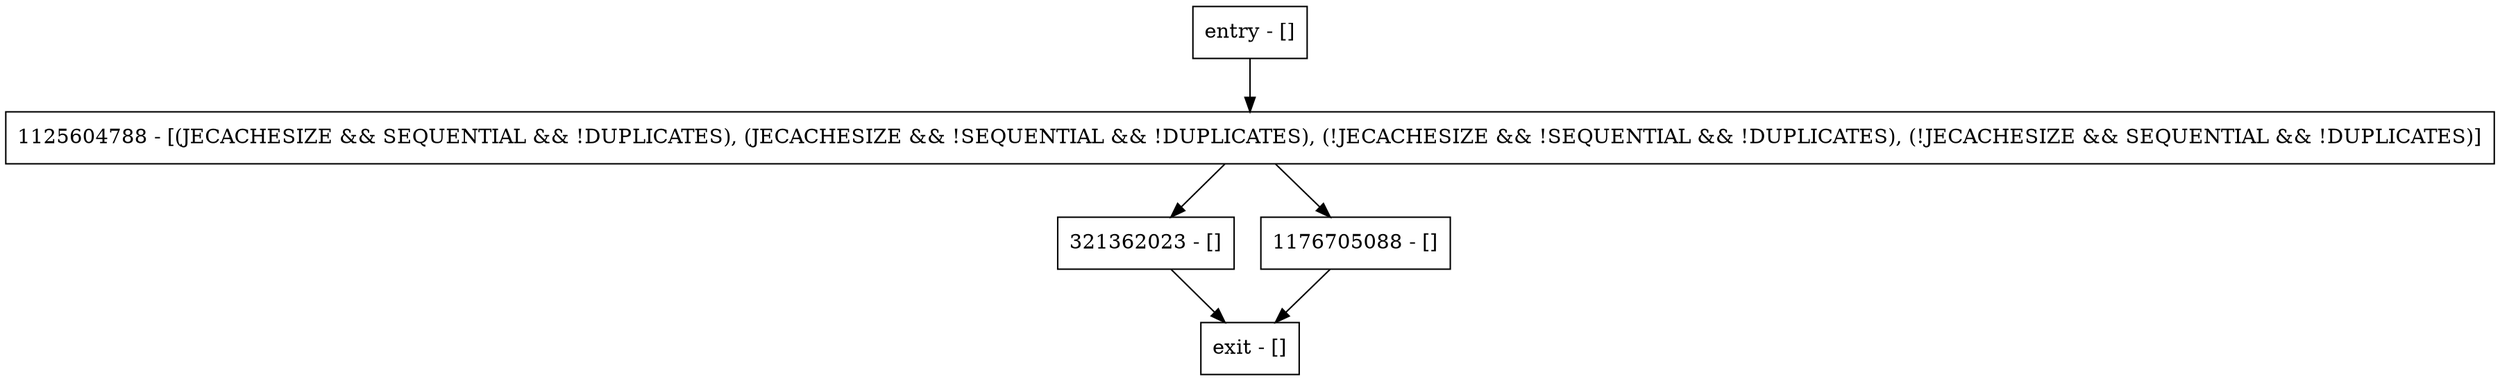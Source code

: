 digraph noteRepChange {
node [shape=record];
entry [label="entry - []"];
exit [label="exit - []"];
321362023 [label="321362023 - []"];
1176705088 [label="1176705088 - []"];
1125604788 [label="1125604788 - [(JECACHESIZE && SEQUENTIAL && !DUPLICATES), (JECACHESIZE && !SEQUENTIAL && !DUPLICATES), (!JECACHESIZE && !SEQUENTIAL && !DUPLICATES), (!JECACHESIZE && SEQUENTIAL && !DUPLICATES)]"];
entry;
exit;
entry -> 1125604788;
321362023 -> exit;
1176705088 -> exit;
1125604788 -> 321362023;
1125604788 -> 1176705088;
}
